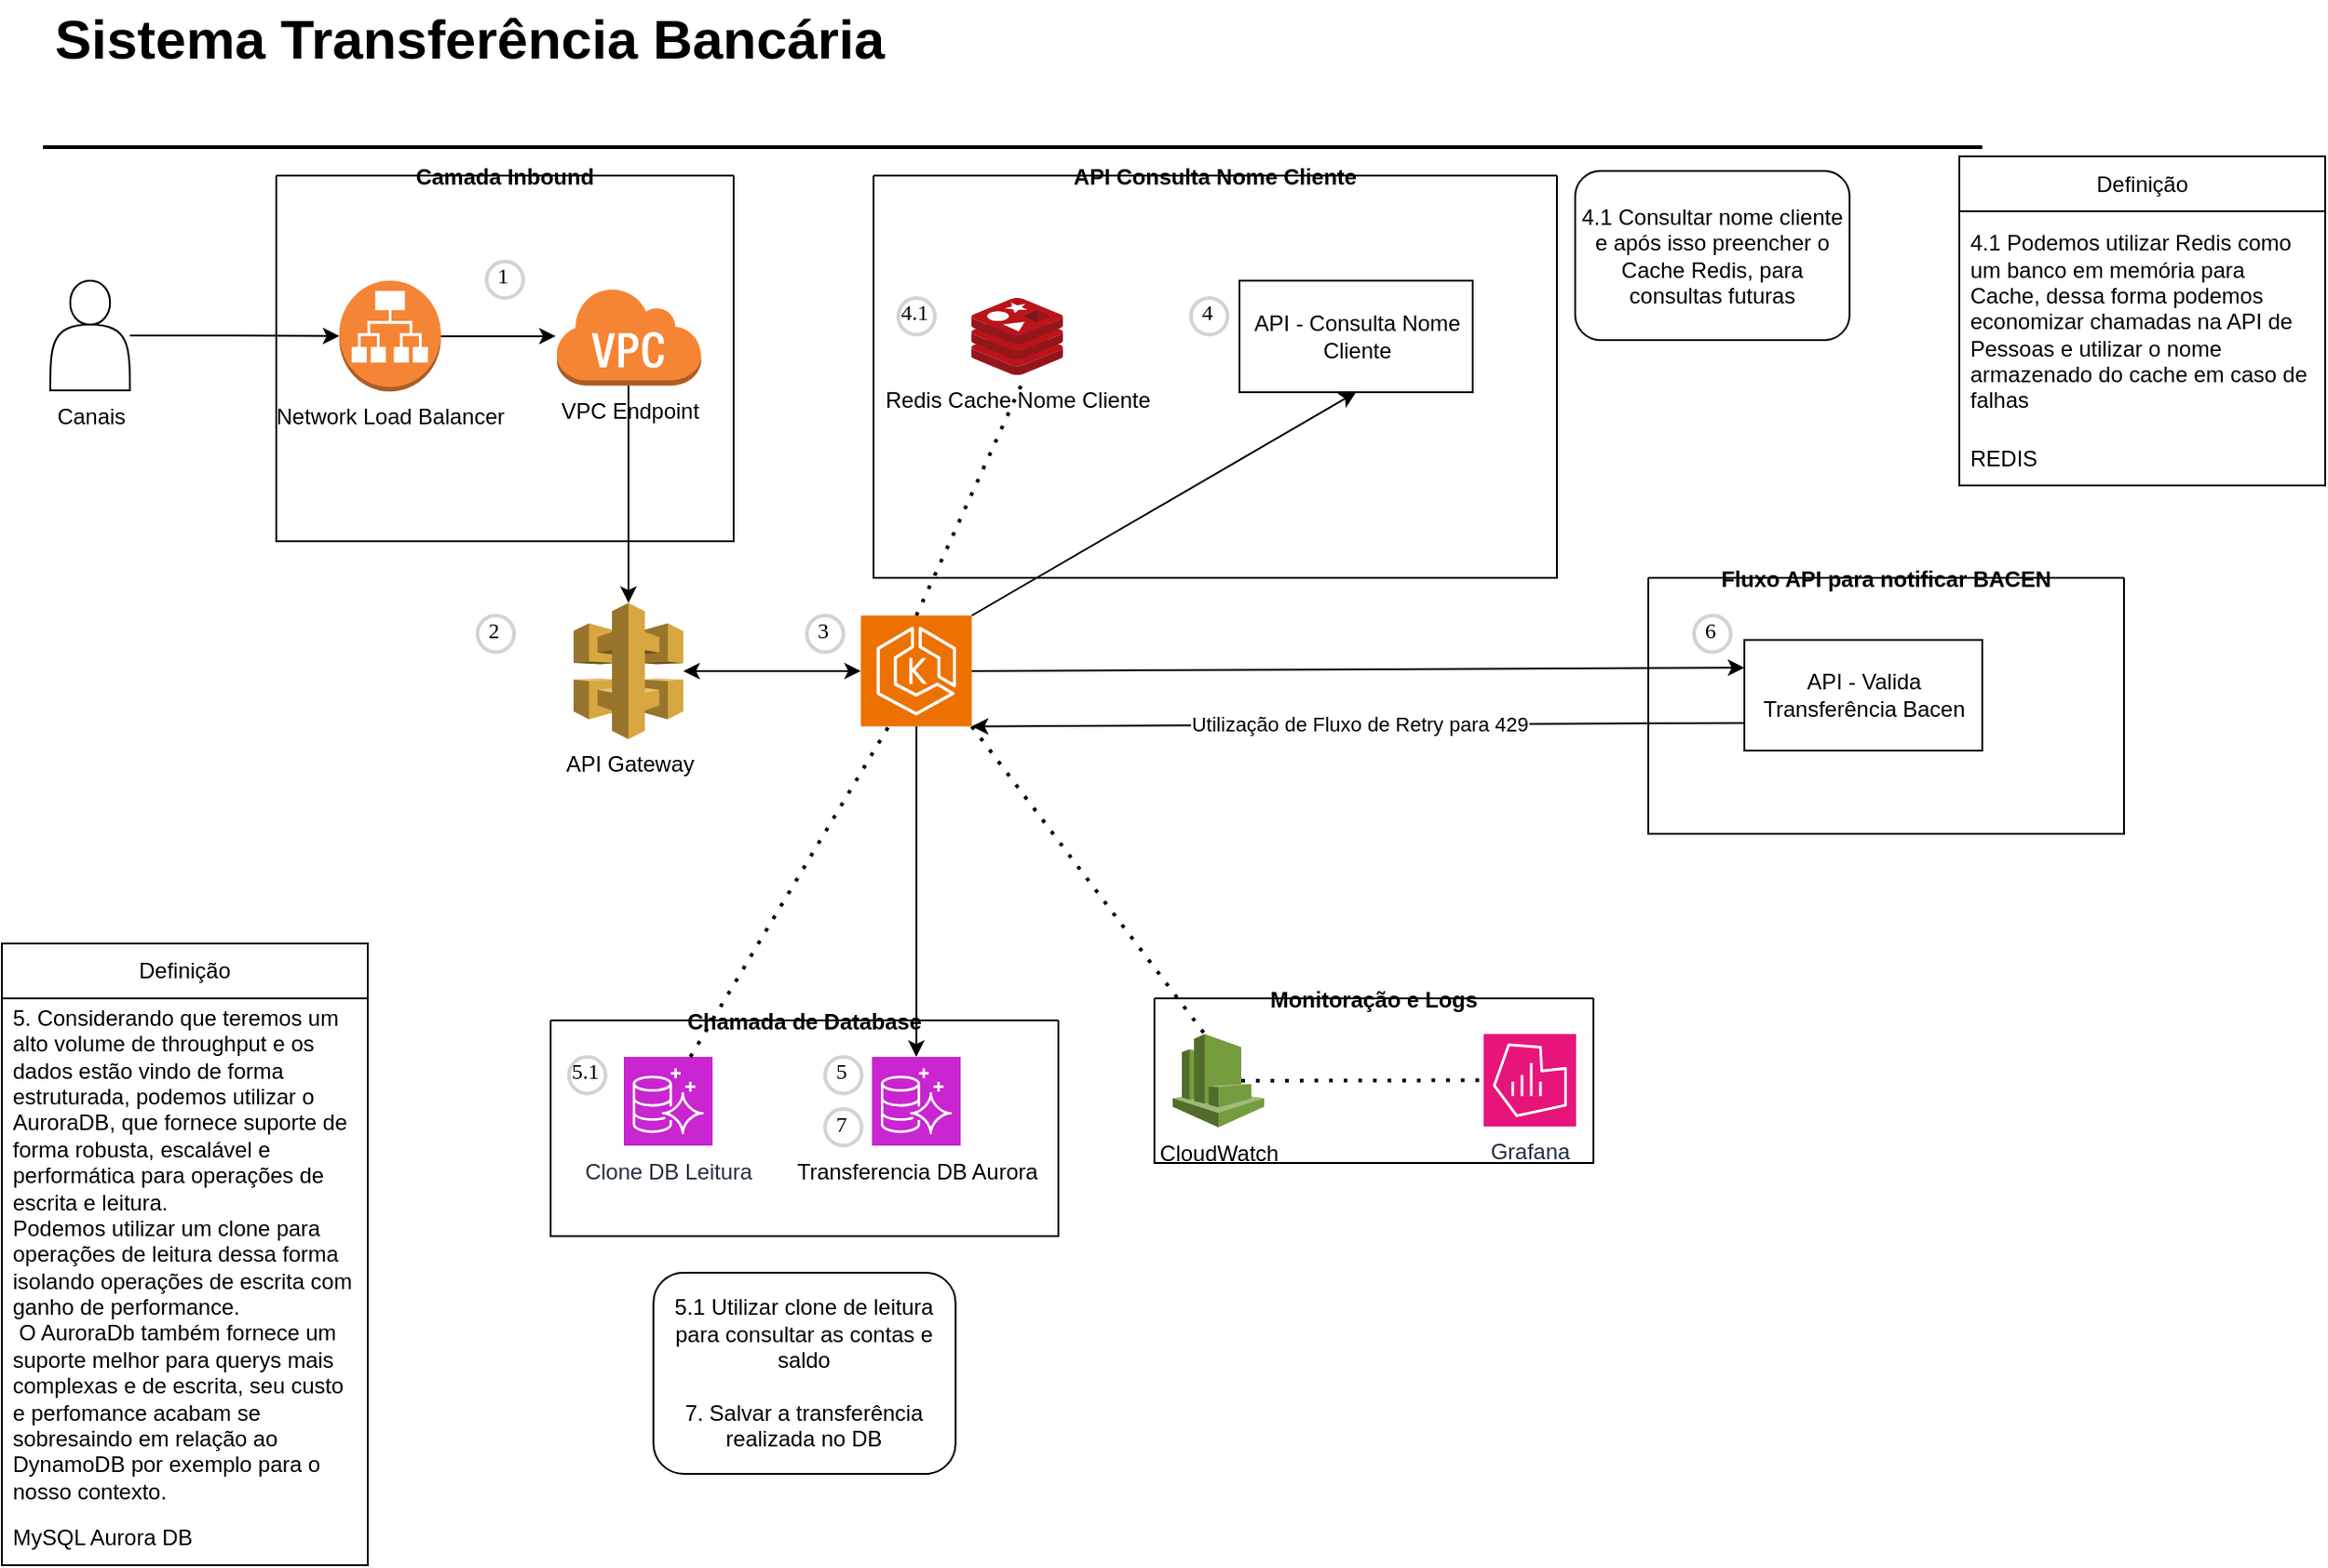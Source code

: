 <mxfile version="24.0.4" type="device" pages="2">
  <diagram id="Ht1M8jgEwFfnCIfOTk4-" name="Sincrona">
    <mxGraphModel dx="1434" dy="844" grid="1" gridSize="10" guides="1" tooltips="1" connect="1" arrows="1" fold="1" page="1" pageScale="1" pageWidth="1169" pageHeight="827" math="0" shadow="0">
      <root>
        <mxCell id="0" />
        <mxCell id="1" parent="0" />
        <mxCell id="-QjtrjUzRDEMRZ5MF8oH-47" value="Sistema Transferência Bancária" style="text;html=1;resizable=0;points=[];autosize=1;align=left;verticalAlign=top;spacingTop=-4;fontSize=30;fontStyle=1" parent="1" vertex="1">
          <mxGeometry x="56.5" y="64.5" width="450" height="40" as="geometry" />
        </mxCell>
        <mxCell id="SCVMTBWpLvtzJIhz15lM-1" value="" style="line;strokeWidth=2;html=1;fontSize=14;" parent="1" vertex="1">
          <mxGeometry x="52.5" y="139.5" width="1060" height="10" as="geometry" />
        </mxCell>
        <mxCell id="9S87DK0r_s4XaVcUu-MT-26" value="" style="edgeStyle=orthogonalEdgeStyle;rounded=0;orthogonalLoop=1;jettySize=auto;html=1;" parent="1" source="9S87DK0r_s4XaVcUu-MT-6" target="9S87DK0r_s4XaVcUu-MT-23" edge="1">
          <mxGeometry relative="1" as="geometry" />
        </mxCell>
        <mxCell id="9S87DK0r_s4XaVcUu-MT-6" value="Canais" style="shape=actor;whiteSpace=wrap;html=1;labelPosition=center;verticalLabelPosition=bottom;align=center;verticalAlign=top;" parent="1" vertex="1">
          <mxGeometry x="56.5" y="217.5" width="43.5" height="60" as="geometry" />
        </mxCell>
        <mxCell id="9S87DK0r_s4XaVcUu-MT-7" value="Transferencia Bancaria Service&lt;div&gt;&lt;br&gt;&lt;/div&gt;" style="sketch=0;points=[[0,0,0],[0.25,0,0],[0.5,0,0],[0.75,0,0],[1,0,0],[0,1,0],[0.25,1,0],[0.5,1,0],[0.75,1,0],[1,1,0],[0,0.25,0],[0,0.5,0],[0,0.75,0],[1,0.25,0],[1,0.5,0],[1,0.75,0]];outlineConnect=0;fontColor=#FFFFFF;fillColor=#ED7100;strokeColor=#ffffff;dashed=0;verticalLabelPosition=bottom;verticalAlign=top;align=center;html=1;fontSize=12;fontStyle=0;aspect=fixed;shape=mxgraph.aws4.resourceIcon;resIcon=mxgraph.aws4.eks;labelPosition=center;" parent="1" vertex="1">
          <mxGeometry x="499.57" y="400.63" width="60.62" height="60.62" as="geometry" />
        </mxCell>
        <mxCell id="9S87DK0r_s4XaVcUu-MT-12" value="API Gateway" style="outlineConnect=0;dashed=0;verticalLabelPosition=bottom;verticalAlign=top;align=center;html=1;shape=mxgraph.aws3.api_gateway;fillColor=#D9A741;gradientColor=none;" parent="1" vertex="1">
          <mxGeometry x="342.5" y="393.69" width="60" height="74.5" as="geometry" />
        </mxCell>
        <mxCell id="9S87DK0r_s4XaVcUu-MT-30" value="" style="edgeStyle=orthogonalEdgeStyle;rounded=0;orthogonalLoop=1;jettySize=auto;html=1;" parent="1" source="9S87DK0r_s4XaVcUu-MT-23" target="9S87DK0r_s4XaVcUu-MT-28" edge="1">
          <mxGeometry relative="1" as="geometry" />
        </mxCell>
        <mxCell id="9S87DK0r_s4XaVcUu-MT-23" value="Network Load Balancer&lt;div&gt;&lt;br&gt;&lt;/div&gt;" style="outlineConnect=0;dashed=0;verticalLabelPosition=bottom;verticalAlign=top;align=center;html=1;shape=mxgraph.aws3.application_load_balancer;fillColor=#F58536;gradientColor=none;" parent="1" vertex="1">
          <mxGeometry x="214.5" y="217.5" width="55.5" height="60.63" as="geometry" />
        </mxCell>
        <mxCell id="9S87DK0r_s4XaVcUu-MT-31" value="Camada Inbound" style="swimlane;startSize=0;" parent="1" vertex="1">
          <mxGeometry x="180" y="160" width="250" height="200" as="geometry">
            <mxRectangle x="180" y="160" width="50" height="40" as="alternateBounds" />
          </mxGeometry>
        </mxCell>
        <mxCell id="9S87DK0r_s4XaVcUu-MT-28" value="VPC Endpoint" style="outlineConnect=0;dashed=0;verticalLabelPosition=bottom;verticalAlign=top;align=center;html=1;shape=mxgraph.aws3.virtual_private_cloud;fillColor=#F58534;gradientColor=none;" parent="9S87DK0r_s4XaVcUu-MT-31" vertex="1">
          <mxGeometry x="152.75" y="60.82" width="79.5" height="54" as="geometry" />
        </mxCell>
        <mxCell id="GHKiV6NayILvHLh-1HLZ-46" value="1" style="ellipse;whiteSpace=wrap;html=1;aspect=fixed;strokeWidth=2;fontFamily=Tahoma;spacingBottom=4;spacingRight=2;strokeColor=#d3d3d3;" vertex="1" parent="9S87DK0r_s4XaVcUu-MT-31">
          <mxGeometry x="115" y="47" width="20" height="20" as="geometry" />
        </mxCell>
        <mxCell id="9S87DK0r_s4XaVcUu-MT-39" value="" style="endArrow=classic;html=1;rounded=0;" parent="1" source="9S87DK0r_s4XaVcUu-MT-28" target="9S87DK0r_s4XaVcUu-MT-12" edge="1">
          <mxGeometry width="50" height="50" relative="1" as="geometry">
            <mxPoint x="460" y="410" as="sourcePoint" />
            <mxPoint x="510" y="360" as="targetPoint" />
          </mxGeometry>
        </mxCell>
        <mxCell id="9S87DK0r_s4XaVcUu-MT-45" value="" style="endArrow=classic;startArrow=classic;html=1;rounded=0;" parent="1" source="9S87DK0r_s4XaVcUu-MT-12" target="9S87DK0r_s4XaVcUu-MT-7" edge="1">
          <mxGeometry width="50" height="50" relative="1" as="geometry">
            <mxPoint x="460" y="510" as="sourcePoint" />
            <mxPoint x="510" y="460" as="targetPoint" />
          </mxGeometry>
        </mxCell>
        <mxCell id="GHKiV6NayILvHLh-1HLZ-1" value="API Consulta Nome Cliente" style="swimlane;startSize=0;" vertex="1" parent="1">
          <mxGeometry x="506.5" y="160" width="373.5" height="220" as="geometry">
            <mxRectangle x="180" y="160" width="50" height="40" as="alternateBounds" />
          </mxGeometry>
        </mxCell>
        <mxCell id="9S87DK0r_s4XaVcUu-MT-47" value="Redis Cache Nome Cliente&lt;div&gt;&lt;br&gt;&lt;/div&gt;" style="image;sketch=0;aspect=fixed;html=1;points=[];align=center;fontSize=12;image=img/lib/mscae/Cache_Redis_Product.svg;" parent="GHKiV6NayILvHLh-1HLZ-1" vertex="1">
          <mxGeometry x="53.5" y="67" width="50" height="42" as="geometry" />
        </mxCell>
        <mxCell id="9S87DK0r_s4XaVcUu-MT-49" value="API - Consulta Nome Cliente" style="rounded=0;whiteSpace=wrap;html=1;" parent="GHKiV6NayILvHLh-1HLZ-1" vertex="1">
          <mxGeometry x="200" y="57.5" width="127.5" height="61" as="geometry" />
        </mxCell>
        <mxCell id="GHKiV6NayILvHLh-1HLZ-49" value="4.1" style="ellipse;whiteSpace=wrap;html=1;aspect=fixed;strokeWidth=2;fontFamily=Tahoma;spacingBottom=4;spacingRight=2;strokeColor=#d3d3d3;" vertex="1" parent="GHKiV6NayILvHLh-1HLZ-1">
          <mxGeometry x="13.5" y="67" width="20" height="20" as="geometry" />
        </mxCell>
        <mxCell id="GHKiV6NayILvHLh-1HLZ-50" value="4" style="ellipse;whiteSpace=wrap;html=1;aspect=fixed;strokeWidth=2;fontFamily=Tahoma;spacingBottom=4;spacingRight=2;strokeColor=#d3d3d3;" vertex="1" parent="GHKiV6NayILvHLh-1HLZ-1">
          <mxGeometry x="173.5" y="67" width="20" height="20" as="geometry" />
        </mxCell>
        <mxCell id="GHKiV6NayILvHLh-1HLZ-3" value="4.1 Consultar nome cliente e após isso preencher o Cache Redis, para consultas futuras" style="rounded=1;whiteSpace=wrap;html=1;" vertex="1" parent="1">
          <mxGeometry x="890" y="157.5" width="150" height="92.5" as="geometry" />
        </mxCell>
        <mxCell id="GHKiV6NayILvHLh-1HLZ-4" value="Definição" style="swimlane;fontStyle=0;childLayout=stackLayout;horizontal=1;startSize=30;horizontalStack=0;resizeParent=1;resizeParentMax=0;resizeLast=0;collapsible=1;marginBottom=0;whiteSpace=wrap;html=1;" vertex="1" parent="1">
          <mxGeometry x="1100" y="149.5" width="200" height="180" as="geometry" />
        </mxCell>
        <mxCell id="GHKiV6NayILvHLh-1HLZ-5" value="4.1 Podemos utilizar Redis como&amp;nbsp;&lt;div&gt;um banco em memória para Cache, dessa forma podemos economizar chamadas na API de Pessoas e utilizar o nome armazenado do cache em caso de falhas&lt;/div&gt;" style="text;strokeColor=none;fillColor=none;align=left;verticalAlign=middle;spacingLeft=4;spacingRight=4;overflow=hidden;points=[[0,0.5],[1,0.5]];portConstraint=eastwest;rotatable=0;whiteSpace=wrap;html=1;" vertex="1" parent="GHKiV6NayILvHLh-1HLZ-4">
          <mxGeometry y="30" width="200" height="120" as="geometry" />
        </mxCell>
        <mxCell id="GHKiV6NayILvHLh-1HLZ-7" value="REDIS" style="text;strokeColor=none;fillColor=none;align=left;verticalAlign=middle;spacingLeft=4;spacingRight=4;overflow=hidden;points=[[0,0.5],[1,0.5]];portConstraint=eastwest;rotatable=0;whiteSpace=wrap;html=1;" vertex="1" parent="GHKiV6NayILvHLh-1HLZ-4">
          <mxGeometry y="150" width="200" height="30" as="geometry" />
        </mxCell>
        <mxCell id="GHKiV6NayILvHLh-1HLZ-20" value="Monitoração e Logs" style="swimlane;startSize=0;" vertex="1" parent="1">
          <mxGeometry x="660" y="610" width="240" height="90" as="geometry">
            <mxRectangle x="180" y="160" width="50" height="40" as="alternateBounds" />
          </mxGeometry>
        </mxCell>
        <mxCell id="GHKiV6NayILvHLh-1HLZ-21" value="CloudWatch" style="outlineConnect=0;dashed=0;verticalLabelPosition=bottom;verticalAlign=top;align=center;html=1;shape=mxgraph.aws3.cloudwatch;fillColor=#759C3E;gradientColor=none;" vertex="1" parent="GHKiV6NayILvHLh-1HLZ-20">
          <mxGeometry x="10" y="19.5" width="50" height="51" as="geometry" />
        </mxCell>
        <mxCell id="GHKiV6NayILvHLh-1HLZ-22" value="Grafana" style="sketch=0;points=[[0,0,0],[0.25,0,0],[0.5,0,0],[0.75,0,0],[1,0,0],[0,1,0],[0.25,1,0],[0.5,1,0],[0.75,1,0],[1,1,0],[0,0.25,0],[0,0.5,0],[0,0.75,0],[1,0.25,0],[1,0.5,0],[1,0.75,0]];points=[[0,0,0],[0.25,0,0],[0.5,0,0],[0.75,0,0],[1,0,0],[0,1,0],[0.25,1,0],[0.5,1,0],[0.75,1,0],[1,1,0],[0,0.25,0],[0,0.5,0],[0,0.75,0],[1,0.25,0],[1,0.5,0],[1,0.75,0]];outlineConnect=0;fontColor=#232F3E;fillColor=#E7157B;strokeColor=#ffffff;dashed=0;verticalLabelPosition=bottom;verticalAlign=top;align=center;html=1;fontSize=12;fontStyle=0;aspect=fixed;shape=mxgraph.aws4.resourceIcon;resIcon=mxgraph.aws4.managed_service_for_grafana;" vertex="1" parent="GHKiV6NayILvHLh-1HLZ-20">
          <mxGeometry x="180" y="19.5" width="50.5" height="50.5" as="geometry" />
        </mxCell>
        <mxCell id="GHKiV6NayILvHLh-1HLZ-23" value="" style="endArrow=none;dashed=1;html=1;dashPattern=1 3;strokeWidth=2;rounded=0;entryX=0;entryY=0.5;entryDx=0;entryDy=0;entryPerimeter=0;exitX=0.75;exitY=0.5;exitDx=0;exitDy=0;exitPerimeter=0;" edge="1" parent="GHKiV6NayILvHLh-1HLZ-20" source="GHKiV6NayILvHLh-1HLZ-21" target="GHKiV6NayILvHLh-1HLZ-22">
          <mxGeometry width="50" height="50" relative="1" as="geometry">
            <mxPoint x="-130" y="-67" as="sourcePoint" />
            <mxPoint x="-80" y="-117" as="targetPoint" />
          </mxGeometry>
        </mxCell>
        <mxCell id="GHKiV6NayILvHLh-1HLZ-25" value="Chamada de Database" style="swimlane;startSize=0;" vertex="1" parent="1">
          <mxGeometry x="330" y="622" width="277.5" height="118" as="geometry">
            <mxRectangle x="180" y="160" width="50" height="40" as="alternateBounds" />
          </mxGeometry>
        </mxCell>
        <mxCell id="9S87DK0r_s4XaVcUu-MT-62" value="&lt;font color=&quot;#000000&quot;&gt;Transferencia DB Aurora&lt;/font&gt;" style="sketch=0;points=[[0,0,0],[0.25,0,0],[0.5,0,0],[0.75,0,0],[1,0,0],[0,1,0],[0.25,1,0],[0.5,1,0],[0.75,1,0],[1,1,0],[0,0.25,0],[0,0.5,0],[0,0.75,0],[1,0.25,0],[1,0.5,0],[1,0.75,0]];outlineConnect=0;fontColor=#FFFFFF;fillColor=#C925D1;strokeColor=#ffffff;dashed=0;verticalLabelPosition=bottom;verticalAlign=top;align=center;html=1;fontSize=12;fontStyle=0;aspect=fixed;shape=mxgraph.aws4.resourceIcon;resIcon=mxgraph.aws4.aurora;" parent="GHKiV6NayILvHLh-1HLZ-25" vertex="1">
          <mxGeometry x="175.63" y="20" width="48.5" height="48.5" as="geometry" />
        </mxCell>
        <mxCell id="GHKiV6NayILvHLh-1HLZ-24" value="Clone DB Leitura" style="sketch=0;points=[[0,0,0],[0.25,0,0],[0.5,0,0],[0.75,0,0],[1,0,0],[0,1,0],[0.25,1,0],[0.5,1,0],[0.75,1,0],[1,1,0],[0,0.25,0],[0,0.5,0],[0,0.75,0],[1,0.25,0],[1,0.5,0],[1,0.75,0]];outlineConnect=0;fontColor=#232F3E;fillColor=#C925D1;strokeColor=#ffffff;dashed=0;verticalLabelPosition=bottom;verticalAlign=top;align=center;html=1;fontSize=12;fontStyle=0;aspect=fixed;shape=mxgraph.aws4.resourceIcon;resIcon=mxgraph.aws4.aurora;" vertex="1" parent="GHKiV6NayILvHLh-1HLZ-25">
          <mxGeometry x="40" y="20" width="48.5" height="48.5" as="geometry" />
        </mxCell>
        <mxCell id="GHKiV6NayILvHLh-1HLZ-51" value="5" style="ellipse;whiteSpace=wrap;html=1;aspect=fixed;strokeWidth=2;fontFamily=Tahoma;spacingBottom=4;spacingRight=2;strokeColor=#d3d3d3;" vertex="1" parent="GHKiV6NayILvHLh-1HLZ-25">
          <mxGeometry x="150" y="20" width="20" height="20" as="geometry" />
        </mxCell>
        <mxCell id="GHKiV6NayILvHLh-1HLZ-52" value="5.1" style="ellipse;whiteSpace=wrap;html=1;aspect=fixed;strokeWidth=2;fontFamily=Tahoma;spacingBottom=4;spacingRight=2;strokeColor=#d3d3d3;" vertex="1" parent="GHKiV6NayILvHLh-1HLZ-25">
          <mxGeometry x="10" y="20" width="20" height="20" as="geometry" />
        </mxCell>
        <mxCell id="Qk_4zvWbgZhKmeZRGHhx-2" value="7" style="ellipse;whiteSpace=wrap;html=1;aspect=fixed;strokeWidth=2;fontFamily=Tahoma;spacingBottom=4;spacingRight=2;strokeColor=#d3d3d3;" vertex="1" parent="GHKiV6NayILvHLh-1HLZ-25">
          <mxGeometry x="150" y="48.5" width="20" height="20" as="geometry" />
        </mxCell>
        <mxCell id="GHKiV6NayILvHLh-1HLZ-29" value="" style="endArrow=none;dashed=1;html=1;dashPattern=1 3;strokeWidth=2;rounded=0;exitX=0.75;exitY=0;exitDx=0;exitDy=0;exitPerimeter=0;entryX=0.25;entryY=1;entryDx=0;entryDy=0;entryPerimeter=0;" edge="1" parent="1" source="GHKiV6NayILvHLh-1HLZ-24" target="9S87DK0r_s4XaVcUu-MT-7">
          <mxGeometry width="50" height="50" relative="1" as="geometry">
            <mxPoint x="730" y="560" as="sourcePoint" />
            <mxPoint x="780" y="510" as="targetPoint" />
          </mxGeometry>
        </mxCell>
        <mxCell id="GHKiV6NayILvHLh-1HLZ-30" value="" style="endArrow=classic;html=1;rounded=0;exitX=0.5;exitY=1;exitDx=0;exitDy=0;exitPerimeter=0;entryX=0.5;entryY=0;entryDx=0;entryDy=0;entryPerimeter=0;" edge="1" parent="1" source="9S87DK0r_s4XaVcUu-MT-7" target="9S87DK0r_s4XaVcUu-MT-62">
          <mxGeometry width="50" height="50" relative="1" as="geometry">
            <mxPoint x="730" y="560" as="sourcePoint" />
            <mxPoint x="780" y="510" as="targetPoint" />
          </mxGeometry>
        </mxCell>
        <mxCell id="GHKiV6NayILvHLh-1HLZ-32" value="" style="endArrow=none;dashed=1;html=1;dashPattern=1 3;strokeWidth=2;rounded=0;exitX=1;exitY=1;exitDx=0;exitDy=0;exitPerimeter=0;entryX=0.35;entryY=0;entryDx=0;entryDy=0;entryPerimeter=0;" edge="1" parent="1" source="9S87DK0r_s4XaVcUu-MT-7" target="GHKiV6NayILvHLh-1HLZ-21">
          <mxGeometry width="50" height="50" relative="1" as="geometry">
            <mxPoint x="730" y="560" as="sourcePoint" />
            <mxPoint x="780" y="510" as="targetPoint" />
          </mxGeometry>
        </mxCell>
        <mxCell id="GHKiV6NayILvHLh-1HLZ-33" value="" style="endArrow=none;dashed=1;html=1;dashPattern=1 3;strokeWidth=2;rounded=0;entryX=0.56;entryY=1.095;entryDx=0;entryDy=0;entryPerimeter=0;exitX=0.5;exitY=0;exitDx=0;exitDy=0;exitPerimeter=0;" edge="1" parent="1" source="9S87DK0r_s4XaVcUu-MT-7" target="9S87DK0r_s4XaVcUu-MT-47">
          <mxGeometry width="50" height="50" relative="1" as="geometry">
            <mxPoint x="730" y="460" as="sourcePoint" />
            <mxPoint x="780" y="410" as="targetPoint" />
          </mxGeometry>
        </mxCell>
        <mxCell id="GHKiV6NayILvHLh-1HLZ-35" value="" style="endArrow=classic;html=1;rounded=0;exitX=1;exitY=0;exitDx=0;exitDy=0;exitPerimeter=0;entryX=0.5;entryY=1;entryDx=0;entryDy=0;" edge="1" parent="1" source="9S87DK0r_s4XaVcUu-MT-7" target="9S87DK0r_s4XaVcUu-MT-49">
          <mxGeometry width="50" height="50" relative="1" as="geometry">
            <mxPoint x="730" y="460" as="sourcePoint" />
            <mxPoint x="780" y="410" as="targetPoint" />
          </mxGeometry>
        </mxCell>
        <mxCell id="GHKiV6NayILvHLh-1HLZ-36" value="" style="endArrow=classic;html=1;rounded=0;exitX=1;exitY=0.5;exitDx=0;exitDy=0;exitPerimeter=0;entryX=0;entryY=0.25;entryDx=0;entryDy=0;" edge="1" parent="1" source="9S87DK0r_s4XaVcUu-MT-7" target="9S87DK0r_s4XaVcUu-MT-56">
          <mxGeometry width="50" height="50" relative="1" as="geometry">
            <mxPoint x="730" y="360" as="sourcePoint" />
            <mxPoint x="990" y="431.23" as="targetPoint" />
          </mxGeometry>
        </mxCell>
        <mxCell id="GHKiV6NayILvHLh-1HLZ-47" value="2" style="ellipse;whiteSpace=wrap;html=1;aspect=fixed;strokeWidth=2;fontFamily=Tahoma;spacingBottom=4;spacingRight=2;strokeColor=#d3d3d3;" vertex="1" parent="1">
          <mxGeometry x="290" y="400.63" width="20" height="20" as="geometry" />
        </mxCell>
        <mxCell id="GHKiV6NayILvHLh-1HLZ-48" value="3" style="ellipse;whiteSpace=wrap;html=1;aspect=fixed;strokeWidth=2;fontFamily=Tahoma;spacingBottom=4;spacingRight=2;strokeColor=#d3d3d3;" vertex="1" parent="1">
          <mxGeometry x="470" y="400.63" width="20" height="20" as="geometry" />
        </mxCell>
        <mxCell id="s4JFWUgaamSnkWs__HvP-1" value="Fluxo API para notificar BACEN" style="swimlane;startSize=0;" vertex="1" parent="1">
          <mxGeometry x="930" y="380" width="260" height="140" as="geometry">
            <mxRectangle x="180" y="160" width="50" height="40" as="alternateBounds" />
          </mxGeometry>
        </mxCell>
        <mxCell id="9S87DK0r_s4XaVcUu-MT-56" value="API - Valida Transferência Bacen" style="rounded=0;whiteSpace=wrap;html=1;" parent="s4JFWUgaamSnkWs__HvP-1" vertex="1">
          <mxGeometry x="52.5" y="34" width="130" height="60.5" as="geometry" />
        </mxCell>
        <mxCell id="Qk_4zvWbgZhKmeZRGHhx-1" value="6" style="ellipse;whiteSpace=wrap;html=1;aspect=fixed;strokeWidth=2;fontFamily=Tahoma;spacingBottom=4;spacingRight=2;strokeColor=#d3d3d3;" vertex="1" parent="s4JFWUgaamSnkWs__HvP-1">
          <mxGeometry x="25" y="20.63" width="20" height="20" as="geometry" />
        </mxCell>
        <mxCell id="s4JFWUgaamSnkWs__HvP-8" value="Utilização de Fluxo de Retry para 429" style="endArrow=classic;html=1;rounded=0;entryX=1;entryY=1;entryDx=0;entryDy=0;entryPerimeter=0;exitX=0;exitY=0.75;exitDx=0;exitDy=0;" edge="1" parent="1" source="9S87DK0r_s4XaVcUu-MT-56" target="9S87DK0r_s4XaVcUu-MT-7">
          <mxGeometry width="50" height="50" relative="1" as="geometry">
            <mxPoint x="820" y="560" as="sourcePoint" />
            <mxPoint x="870" y="510" as="targetPoint" />
          </mxGeometry>
        </mxCell>
        <mxCell id="cVQHU7-_MG4xoF6SOlTD-1" value="5.1 Utilizar clone de leitura para consultar as contas e saldo&lt;div&gt;&lt;br&gt;&lt;/div&gt;&lt;div&gt;7. Salvar a transferência realizada no DB&lt;/div&gt;" style="rounded=1;whiteSpace=wrap;html=1;" vertex="1" parent="1">
          <mxGeometry x="386.19" y="760" width="165.12" height="110" as="geometry" />
        </mxCell>
        <mxCell id="WOW-dVzAA-hDyp7vmxPp-1" value="Definição" style="swimlane;fontStyle=0;childLayout=stackLayout;horizontal=1;startSize=30;horizontalStack=0;resizeParent=1;resizeParentMax=0;resizeLast=0;collapsible=1;marginBottom=0;whiteSpace=wrap;html=1;" vertex="1" parent="1">
          <mxGeometry x="30" y="580" width="200" height="340" as="geometry" />
        </mxCell>
        <mxCell id="WOW-dVzAA-hDyp7vmxPp-2" value="5. Considerando que teremos um alto volume de throughput e os dados estão vindo de forma estruturada, podemos utilizar o AuroraDB, que fornece suporte de forma robusta, escalável e performática para operações de escrita e leitura.&amp;nbsp;&lt;div&gt;Podemos utilizar um clone para operações de leitura dessa forma isolando operações de escrita com ganho de performance.&lt;/div&gt;&lt;div&gt;&amp;nbsp;O AuroraDb também fornece um suporte melhor para querys mais complexas e de escrita, seu custo e perfomance acabam se sobresaindo em relação ao DynamoDB por exemplo para o nosso contexto.&lt;/div&gt;" style="text;strokeColor=none;fillColor=none;align=left;verticalAlign=middle;spacingLeft=4;spacingRight=4;overflow=hidden;points=[[0,0.5],[1,0.5]];portConstraint=eastwest;rotatable=0;whiteSpace=wrap;html=1;" vertex="1" parent="WOW-dVzAA-hDyp7vmxPp-1">
          <mxGeometry y="30" width="200" height="280" as="geometry" />
        </mxCell>
        <mxCell id="WOW-dVzAA-hDyp7vmxPp-3" value="MySQL Aurora DB" style="text;strokeColor=none;fillColor=none;align=left;verticalAlign=middle;spacingLeft=4;spacingRight=4;overflow=hidden;points=[[0,0.5],[1,0.5]];portConstraint=eastwest;rotatable=0;whiteSpace=wrap;html=1;" vertex="1" parent="WOW-dVzAA-hDyp7vmxPp-1">
          <mxGeometry y="310" width="200" height="30" as="geometry" />
        </mxCell>
      </root>
    </mxGraphModel>
  </diagram>
  <diagram name="(Sugestão) Assincrona" id="WrunXX0iJ4hSWcCeFT_j">
    <mxGraphModel dx="1434" dy="844" grid="1" gridSize="10" guides="1" tooltips="1" connect="1" arrows="1" fold="1" page="1" pageScale="1" pageWidth="1169" pageHeight="827" math="0" shadow="0">
      <root>
        <mxCell id="N9VV_pDzzx1IDmpYWsoz-0" />
        <mxCell id="N9VV_pDzzx1IDmpYWsoz-1" parent="N9VV_pDzzx1IDmpYWsoz-0" />
        <mxCell id="N9VV_pDzzx1IDmpYWsoz-2" value="Sistema Transferência Bancária" style="text;html=1;resizable=0;points=[];autosize=1;align=left;verticalAlign=top;spacingTop=-4;fontSize=30;fontStyle=1" vertex="1" parent="N9VV_pDzzx1IDmpYWsoz-1">
          <mxGeometry x="56.5" y="64.5" width="450" height="40" as="geometry" />
        </mxCell>
        <mxCell id="N9VV_pDzzx1IDmpYWsoz-3" value="" style="line;strokeWidth=2;html=1;fontSize=14;" vertex="1" parent="N9VV_pDzzx1IDmpYWsoz-1">
          <mxGeometry x="52.5" y="139.5" width="1060" height="10" as="geometry" />
        </mxCell>
        <mxCell id="N9VV_pDzzx1IDmpYWsoz-4" value="" style="edgeStyle=orthogonalEdgeStyle;rounded=0;orthogonalLoop=1;jettySize=auto;html=1;" edge="1" parent="N9VV_pDzzx1IDmpYWsoz-1" source="N9VV_pDzzx1IDmpYWsoz-5" target="N9VV_pDzzx1IDmpYWsoz-9">
          <mxGeometry relative="1" as="geometry" />
        </mxCell>
        <mxCell id="N9VV_pDzzx1IDmpYWsoz-5" value="Canais" style="shape=actor;whiteSpace=wrap;html=1;labelPosition=center;verticalLabelPosition=bottom;align=center;verticalAlign=top;" vertex="1" parent="N9VV_pDzzx1IDmpYWsoz-1">
          <mxGeometry x="56.5" y="217.5" width="43.5" height="60" as="geometry" />
        </mxCell>
        <mxCell id="N9VV_pDzzx1IDmpYWsoz-6" value="&lt;font color=&quot;#000000&quot;&gt;EKS TransferenciaService&lt;/font&gt;" style="sketch=0;points=[[0,0,0],[0.25,0,0],[0.5,0,0],[0.75,0,0],[1,0,0],[0,1,0],[0.25,1,0],[0.5,1,0],[0.75,1,0],[1,1,0],[0,0.25,0],[0,0.5,0],[0,0.75,0],[1,0.25,0],[1,0.5,0],[1,0.75,0]];outlineConnect=0;fontColor=#FFFFFF;fillColor=#ED7100;strokeColor=#ffffff;dashed=0;verticalLabelPosition=bottom;verticalAlign=top;align=center;html=1;fontSize=12;fontStyle=0;aspect=fixed;shape=mxgraph.aws4.resourceIcon;resIcon=mxgraph.aws4.eks;labelPosition=center;" vertex="1" parent="N9VV_pDzzx1IDmpYWsoz-1">
          <mxGeometry x="499.57" y="400.63" width="60.62" height="60.62" as="geometry" />
        </mxCell>
        <mxCell id="N9VV_pDzzx1IDmpYWsoz-7" value="API Gateway" style="outlineConnect=0;dashed=0;verticalLabelPosition=bottom;verticalAlign=top;align=center;html=1;shape=mxgraph.aws3.api_gateway;fillColor=#D9A741;gradientColor=none;" vertex="1" parent="N9VV_pDzzx1IDmpYWsoz-1">
          <mxGeometry x="342.5" y="393.69" width="60" height="74.5" as="geometry" />
        </mxCell>
        <mxCell id="N9VV_pDzzx1IDmpYWsoz-8" value="" style="edgeStyle=orthogonalEdgeStyle;rounded=0;orthogonalLoop=1;jettySize=auto;html=1;" edge="1" parent="N9VV_pDzzx1IDmpYWsoz-1" source="N9VV_pDzzx1IDmpYWsoz-9" target="N9VV_pDzzx1IDmpYWsoz-11">
          <mxGeometry relative="1" as="geometry" />
        </mxCell>
        <mxCell id="N9VV_pDzzx1IDmpYWsoz-9" value="Network Load Balancer&lt;div&gt;&lt;br&gt;&lt;/div&gt;" style="outlineConnect=0;dashed=0;verticalLabelPosition=bottom;verticalAlign=top;align=center;html=1;shape=mxgraph.aws3.application_load_balancer;fillColor=#F58536;gradientColor=none;" vertex="1" parent="N9VV_pDzzx1IDmpYWsoz-1">
          <mxGeometry x="214.5" y="217.5" width="55.5" height="60.63" as="geometry" />
        </mxCell>
        <mxCell id="N9VV_pDzzx1IDmpYWsoz-10" value="Camada Inbound" style="swimlane;startSize=0;" vertex="1" parent="N9VV_pDzzx1IDmpYWsoz-1">
          <mxGeometry x="180" y="160" width="250" height="200" as="geometry">
            <mxRectangle x="180" y="160" width="50" height="40" as="alternateBounds" />
          </mxGeometry>
        </mxCell>
        <mxCell id="N9VV_pDzzx1IDmpYWsoz-11" value="VPC Endpoint" style="outlineConnect=0;dashed=0;verticalLabelPosition=bottom;verticalAlign=top;align=center;html=1;shape=mxgraph.aws3.virtual_private_cloud;fillColor=#F58534;gradientColor=none;" vertex="1" parent="N9VV_pDzzx1IDmpYWsoz-10">
          <mxGeometry x="152.75" y="60.82" width="79.5" height="54" as="geometry" />
        </mxCell>
        <mxCell id="N9VV_pDzzx1IDmpYWsoz-12" value="1" style="ellipse;whiteSpace=wrap;html=1;aspect=fixed;strokeWidth=2;fontFamily=Tahoma;spacingBottom=4;spacingRight=2;strokeColor=#d3d3d3;" vertex="1" parent="N9VV_pDzzx1IDmpYWsoz-10">
          <mxGeometry x="115" y="47" width="20" height="20" as="geometry" />
        </mxCell>
        <mxCell id="N9VV_pDzzx1IDmpYWsoz-13" value="" style="endArrow=classic;html=1;rounded=0;" edge="1" parent="N9VV_pDzzx1IDmpYWsoz-1" source="N9VV_pDzzx1IDmpYWsoz-11" target="N9VV_pDzzx1IDmpYWsoz-7">
          <mxGeometry width="50" height="50" relative="1" as="geometry">
            <mxPoint x="460" y="410" as="sourcePoint" />
            <mxPoint x="510" y="360" as="targetPoint" />
          </mxGeometry>
        </mxCell>
        <mxCell id="N9VV_pDzzx1IDmpYWsoz-14" value="" style="endArrow=classic;startArrow=classic;html=1;rounded=0;" edge="1" parent="N9VV_pDzzx1IDmpYWsoz-1" source="N9VV_pDzzx1IDmpYWsoz-7" target="N9VV_pDzzx1IDmpYWsoz-6">
          <mxGeometry width="50" height="50" relative="1" as="geometry">
            <mxPoint x="460" y="510" as="sourcePoint" />
            <mxPoint x="510" y="460" as="targetPoint" />
          </mxGeometry>
        </mxCell>
        <mxCell id="N9VV_pDzzx1IDmpYWsoz-15" value="API Consulta Nome Cliente" style="swimlane;startSize=0;" vertex="1" parent="N9VV_pDzzx1IDmpYWsoz-1">
          <mxGeometry x="506.5" y="160" width="373.5" height="220" as="geometry">
            <mxRectangle x="180" y="160" width="50" height="40" as="alternateBounds" />
          </mxGeometry>
        </mxCell>
        <mxCell id="N9VV_pDzzx1IDmpYWsoz-16" value="Redis Cache Nome Cliente&lt;div&gt;&lt;br&gt;&lt;/div&gt;" style="image;sketch=0;aspect=fixed;html=1;points=[];align=center;fontSize=12;image=img/lib/mscae/Cache_Redis_Product.svg;" vertex="1" parent="N9VV_pDzzx1IDmpYWsoz-15">
          <mxGeometry x="53.5" y="67" width="50" height="42" as="geometry" />
        </mxCell>
        <mxCell id="N9VV_pDzzx1IDmpYWsoz-17" value="API - Consulta Nome Cliente" style="rounded=0;whiteSpace=wrap;html=1;" vertex="1" parent="N9VV_pDzzx1IDmpYWsoz-15">
          <mxGeometry x="200" y="57.5" width="127.5" height="61" as="geometry" />
        </mxCell>
        <mxCell id="N9VV_pDzzx1IDmpYWsoz-18" value="4.1" style="ellipse;whiteSpace=wrap;html=1;aspect=fixed;strokeWidth=2;fontFamily=Tahoma;spacingBottom=4;spacingRight=2;strokeColor=#d3d3d3;" vertex="1" parent="N9VV_pDzzx1IDmpYWsoz-15">
          <mxGeometry x="13.5" y="67" width="20" height="20" as="geometry" />
        </mxCell>
        <mxCell id="N9VV_pDzzx1IDmpYWsoz-19" value="4" style="ellipse;whiteSpace=wrap;html=1;aspect=fixed;strokeWidth=2;fontFamily=Tahoma;spacingBottom=4;spacingRight=2;strokeColor=#d3d3d3;" vertex="1" parent="N9VV_pDzzx1IDmpYWsoz-15">
          <mxGeometry x="173.5" y="67" width="20" height="20" as="geometry" />
        </mxCell>
        <mxCell id="N9VV_pDzzx1IDmpYWsoz-20" value="4.1 Consultar nome cliente e após isso preencher o Cache Redis, para consultas futuras" style="rounded=1;whiteSpace=wrap;html=1;" vertex="1" parent="N9VV_pDzzx1IDmpYWsoz-1">
          <mxGeometry x="890" y="157.5" width="150" height="92.5" as="geometry" />
        </mxCell>
        <mxCell id="N9VV_pDzzx1IDmpYWsoz-21" value="Definição" style="swimlane;fontStyle=0;childLayout=stackLayout;horizontal=1;startSize=30;horizontalStack=0;resizeParent=1;resizeParentMax=0;resizeLast=0;collapsible=1;marginBottom=0;whiteSpace=wrap;html=1;" vertex="1" parent="N9VV_pDzzx1IDmpYWsoz-1">
          <mxGeometry x="1130" y="149.5" width="200" height="180" as="geometry" />
        </mxCell>
        <mxCell id="N9VV_pDzzx1IDmpYWsoz-22" value="4.1 Podemos utilizar Redis como&amp;nbsp;&lt;div&gt;um banco em memória para Cache, dessa forma podemos economizar chamadas na API de Pessoas e utilizar o nome armazenado do cache em caso de falhas&lt;/div&gt;" style="text;strokeColor=none;fillColor=none;align=left;verticalAlign=middle;spacingLeft=4;spacingRight=4;overflow=hidden;points=[[0,0.5],[1,0.5]];portConstraint=eastwest;rotatable=0;whiteSpace=wrap;html=1;" vertex="1" parent="N9VV_pDzzx1IDmpYWsoz-21">
          <mxGeometry y="30" width="200" height="120" as="geometry" />
        </mxCell>
        <mxCell id="N9VV_pDzzx1IDmpYWsoz-23" value="REDIS" style="text;strokeColor=none;fillColor=none;align=left;verticalAlign=middle;spacingLeft=4;spacingRight=4;overflow=hidden;points=[[0,0.5],[1,0.5]];portConstraint=eastwest;rotatable=0;whiteSpace=wrap;html=1;" vertex="1" parent="N9VV_pDzzx1IDmpYWsoz-21">
          <mxGeometry y="150" width="200" height="30" as="geometry" />
        </mxCell>
        <mxCell id="N9VV_pDzzx1IDmpYWsoz-24" value="Fluxo API para notificar BACEN" style="swimlane;startSize=0;" vertex="1" parent="N9VV_pDzzx1IDmpYWsoz-1">
          <mxGeometry x="930" y="380" width="370" height="259.25" as="geometry">
            <mxRectangle x="180" y="160" width="50" height="40" as="alternateBounds" />
          </mxGeometry>
        </mxCell>
        <mxCell id="N9VV_pDzzx1IDmpYWsoz-25" value="SNS Bacen" style="sketch=0;points=[[0,0,0],[0.25,0,0],[0.5,0,0],[0.75,0,0],[1,0,0],[0,1,0],[0.25,1,0],[0.5,1,0],[0.75,1,0],[1,1,0],[0,0.25,0],[0,0.5,0],[0,0.75,0],[1,0.25,0],[1,0.5,0],[1,0.75,0]];outlineConnect=0;fontColor=#232F3E;fillColor=#E7157B;strokeColor=#ffffff;dashed=0;verticalLabelPosition=bottom;verticalAlign=top;align=center;html=1;fontSize=12;fontStyle=0;aspect=fixed;shape=mxgraph.aws4.resourceIcon;resIcon=mxgraph.aws4.sns;" vertex="1" parent="N9VV_pDzzx1IDmpYWsoz-24">
          <mxGeometry x="60" y="21.25" width="60" height="60" as="geometry" />
        </mxCell>
        <mxCell id="N9VV_pDzzx1IDmpYWsoz-26" value="&lt;font color=&quot;#000000&quot;&gt;SQS Bacen&lt;/font&gt;" style="sketch=0;points=[[0,0,0],[0.25,0,0],[0.5,0,0],[0.75,0,0],[1,0,0],[0,1,0],[0.25,1,0],[0.5,1,0],[0.75,1,0],[1,1,0],[0,0.25,0],[0,0.5,0],[0,0.75,0],[1,0.25,0],[1,0.5,0],[1,0.75,0]];outlineConnect=0;fontColor=#FFFFFF;fillColor=#E7157B;strokeColor=#ffffff;dashed=0;verticalLabelPosition=bottom;verticalAlign=top;align=center;html=1;fontSize=12;fontStyle=0;aspect=fixed;shape=mxgraph.aws4.resourceIcon;resIcon=mxgraph.aws4.sqs;" vertex="1" parent="N9VV_pDzzx1IDmpYWsoz-24">
          <mxGeometry x="240" y="21.25" width="60.5" height="60.5" as="geometry" />
        </mxCell>
        <mxCell id="N9VV_pDzzx1IDmpYWsoz-28" value="" style="endArrow=classic;html=1;rounded=0;entryX=0;entryY=0.5;entryDx=0;entryDy=0;entryPerimeter=0;" edge="1" parent="N9VV_pDzzx1IDmpYWsoz-24" source="N9VV_pDzzx1IDmpYWsoz-25" target="N9VV_pDzzx1IDmpYWsoz-26">
          <mxGeometry width="50" height="50" relative="1" as="geometry">
            <mxPoint x="-210" y="-20" as="sourcePoint" />
            <mxPoint x="-160" y="-70" as="targetPoint" />
          </mxGeometry>
        </mxCell>
        <mxCell id="N9VV_pDzzx1IDmpYWsoz-30" value="6" style="ellipse;whiteSpace=wrap;html=1;aspect=fixed;strokeWidth=2;fontFamily=Tahoma;spacingBottom=4;spacingRight=2;strokeColor=#d3d3d3;" vertex="1" parent="N9VV_pDzzx1IDmpYWsoz-24">
          <mxGeometry x="30" y="21.25" width="20" height="20" as="geometry" />
        </mxCell>
        <mxCell id="N9VV_pDzzx1IDmpYWsoz-31" value="7" style="ellipse;whiteSpace=wrap;html=1;aspect=fixed;strokeWidth=2;fontFamily=Tahoma;spacingBottom=4;spacingRight=2;strokeColor=#d3d3d3;" vertex="1" parent="N9VV_pDzzx1IDmpYWsoz-24">
          <mxGeometry x="320" y="34" width="20" height="20" as="geometry" />
        </mxCell>
        <mxCell id="N9VV_pDzzx1IDmpYWsoz-27" value="API - Valida Transferência Bacen" style="rounded=0;whiteSpace=wrap;html=1;" vertex="1" parent="N9VV_pDzzx1IDmpYWsoz-24">
          <mxGeometry x="20" y="160" width="130" height="60.5" as="geometry" />
        </mxCell>
        <mxCell id="gZyZ-1EEiAtwJOU30CMo-6" value="ECS Valida Bacen Service" style="sketch=0;points=[[0,0,0],[0.25,0,0],[0.5,0,0],[0.75,0,0],[1,0,0],[0,1,0],[0.25,1,0],[0.5,1,0],[0.75,1,0],[1,1,0],[0,0.25,0],[0,0.5,0],[0,0.75,0],[1,0.25,0],[1,0.5,0],[1,0.75,0]];outlineConnect=0;fontColor=#232F3E;fillColor=#ED7100;strokeColor=#ffffff;dashed=0;verticalLabelPosition=bottom;verticalAlign=top;align=center;html=1;fontSize=12;fontStyle=0;aspect=fixed;shape=mxgraph.aws4.resourceIcon;resIcon=mxgraph.aws4.ecs;" vertex="1" parent="N9VV_pDzzx1IDmpYWsoz-24">
          <mxGeometry x="240" y="160" width="61.5" height="61.5" as="geometry" />
        </mxCell>
        <mxCell id="gZyZ-1EEiAtwJOU30CMo-7" value="" style="endArrow=classic;html=1;rounded=0;entryX=0.5;entryY=0;entryDx=0;entryDy=0;entryPerimeter=0;" edge="1" parent="N9VV_pDzzx1IDmpYWsoz-24" source="N9VV_pDzzx1IDmpYWsoz-26" target="gZyZ-1EEiAtwJOU30CMo-6">
          <mxGeometry width="50" height="50" relative="1" as="geometry">
            <mxPoint x="-60" y="280" as="sourcePoint" />
            <mxPoint x="-10" y="230" as="targetPoint" />
          </mxGeometry>
        </mxCell>
        <mxCell id="gZyZ-1EEiAtwJOU30CMo-8" value="Retry 429" style="endArrow=classic;html=1;rounded=0;entryX=1;entryY=0.5;entryDx=0;entryDy=0;exitX=0;exitY=0.5;exitDx=0;exitDy=0;exitPerimeter=0;" edge="1" parent="N9VV_pDzzx1IDmpYWsoz-24" source="gZyZ-1EEiAtwJOU30CMo-6" target="N9VV_pDzzx1IDmpYWsoz-27">
          <mxGeometry width="50" height="50" relative="1" as="geometry">
            <mxPoint x="-60" y="280" as="sourcePoint" />
            <mxPoint x="-10" y="230" as="targetPoint" />
          </mxGeometry>
        </mxCell>
        <mxCell id="gZyZ-1EEiAtwJOU30CMo-9" value="" style="endArrow=classic;html=1;rounded=0;entryX=0;entryY=0.75;entryDx=0;entryDy=0;entryPerimeter=0;exitX=1;exitY=0.75;exitDx=0;exitDy=0;" edge="1" parent="N9VV_pDzzx1IDmpYWsoz-24" source="N9VV_pDzzx1IDmpYWsoz-27" target="gZyZ-1EEiAtwJOU30CMo-6">
          <mxGeometry width="50" height="50" relative="1" as="geometry">
            <mxPoint x="-60" y="280" as="sourcePoint" />
            <mxPoint x="-10" y="230" as="targetPoint" />
          </mxGeometry>
        </mxCell>
        <mxCell id="gZyZ-1EEiAtwJOU30CMo-13" value="8" style="ellipse;whiteSpace=wrap;html=1;aspect=fixed;strokeWidth=2;fontFamily=Tahoma;spacingBottom=4;spacingRight=2;strokeColor=#d3d3d3;" vertex="1" parent="N9VV_pDzzx1IDmpYWsoz-24">
          <mxGeometry x="320" y="170" width="20" height="20" as="geometry" />
        </mxCell>
        <mxCell id="gZyZ-1EEiAtwJOU30CMo-16" value="9" style="ellipse;whiteSpace=wrap;html=1;aspect=fixed;strokeWidth=2;fontFamily=Tahoma;spacingBottom=4;spacingRight=2;strokeColor=#d3d3d3;" vertex="1" parent="N9VV_pDzzx1IDmpYWsoz-24">
          <mxGeometry x="75" y="230" width="20" height="20" as="geometry" />
        </mxCell>
        <mxCell id="N9VV_pDzzx1IDmpYWsoz-33" value="&lt;font color=&quot;#000000&quot;&gt;SQS Bacen DLQ&lt;/font&gt;" style="sketch=0;points=[[0,0,0],[0.25,0,0],[0.5,0,0],[0.75,0,0],[1,0,0],[0,1,0],[0.25,1,0],[0.5,1,0],[0.75,1,0],[1,1,0],[0,0.25,0],[0,0.5,0],[0,0.75,0],[1,0.25,0],[1,0.5,0],[1,0.75,0]];outlineConnect=0;fontColor=#FFFFFF;fillColor=#E7157B;strokeColor=#ffffff;dashed=0;verticalLabelPosition=bottom;verticalAlign=top;align=center;html=1;fontSize=12;fontStyle=0;aspect=fixed;shape=mxgraph.aws4.resourceIcon;resIcon=mxgraph.aws4.sqs;" vertex="1" parent="N9VV_pDzzx1IDmpYWsoz-1">
          <mxGeometry x="979.5" y="719.75" width="60.5" height="60.5" as="geometry" />
        </mxCell>
        <mxCell id="N9VV_pDzzx1IDmpYWsoz-35" value="Monitoração e Logs" style="swimlane;startSize=0;" vertex="1" parent="N9VV_pDzzx1IDmpYWsoz-1">
          <mxGeometry x="1160" y="870" width="240" height="110" as="geometry">
            <mxRectangle x="180" y="160" width="50" height="40" as="alternateBounds" />
          </mxGeometry>
        </mxCell>
        <mxCell id="N9VV_pDzzx1IDmpYWsoz-36" value="CloudWatch" style="outlineConnect=0;dashed=0;verticalLabelPosition=bottom;verticalAlign=top;align=center;html=1;shape=mxgraph.aws3.cloudwatch;fillColor=#759C3E;gradientColor=none;" vertex="1" parent="N9VV_pDzzx1IDmpYWsoz-35">
          <mxGeometry x="20" y="29.5" width="50" height="51" as="geometry" />
        </mxCell>
        <mxCell id="N9VV_pDzzx1IDmpYWsoz-37" value="Grafana" style="sketch=0;points=[[0,0,0],[0.25,0,0],[0.5,0,0],[0.75,0,0],[1,0,0],[0,1,0],[0.25,1,0],[0.5,1,0],[0.75,1,0],[1,1,0],[0,0.25,0],[0,0.5,0],[0,0.75,0],[1,0.25,0],[1,0.5,0],[1,0.75,0]];points=[[0,0,0],[0.25,0,0],[0.5,0,0],[0.75,0,0],[1,0,0],[0,1,0],[0.25,1,0],[0.5,1,0],[0.75,1,0],[1,1,0],[0,0.25,0],[0,0.5,0],[0,0.75,0],[1,0.25,0],[1,0.5,0],[1,0.75,0]];outlineConnect=0;fontColor=#232F3E;fillColor=#E7157B;strokeColor=#ffffff;dashed=0;verticalLabelPosition=bottom;verticalAlign=top;align=center;html=1;fontSize=12;fontStyle=0;aspect=fixed;shape=mxgraph.aws4.resourceIcon;resIcon=mxgraph.aws4.managed_service_for_grafana;" vertex="1" parent="N9VV_pDzzx1IDmpYWsoz-35">
          <mxGeometry x="170" y="30" width="51" height="51" as="geometry" />
        </mxCell>
        <mxCell id="N9VV_pDzzx1IDmpYWsoz-38" value="" style="endArrow=none;dashed=1;html=1;dashPattern=1 3;strokeWidth=2;rounded=0;entryX=0;entryY=0.5;entryDx=0;entryDy=0;entryPerimeter=0;exitX=0.75;exitY=0.5;exitDx=0;exitDy=0;exitPerimeter=0;" edge="1" parent="N9VV_pDzzx1IDmpYWsoz-35" source="N9VV_pDzzx1IDmpYWsoz-36" target="N9VV_pDzzx1IDmpYWsoz-37">
          <mxGeometry width="50" height="50" relative="1" as="geometry">
            <mxPoint x="-130" y="-67" as="sourcePoint" />
            <mxPoint x="-80" y="-117" as="targetPoint" />
          </mxGeometry>
        </mxCell>
        <mxCell id="N9VV_pDzzx1IDmpYWsoz-39" value="11. Poderiamos paralelizar mais de uma lambda, e utilizar o EventBridge para schedular conforme a necessidade" style="rounded=1;whiteSpace=wrap;html=1;" vertex="1" parent="N9VV_pDzzx1IDmpYWsoz-1">
          <mxGeometry x="1290" y="706" width="160" height="88" as="geometry" />
        </mxCell>
        <mxCell id="N9VV_pDzzx1IDmpYWsoz-40" value="Monitoração e Logs" style="swimlane;startSize=0;" vertex="1" parent="N9VV_pDzzx1IDmpYWsoz-1">
          <mxGeometry x="660" y="610" width="240" height="90" as="geometry">
            <mxRectangle x="180" y="160" width="50" height="40" as="alternateBounds" />
          </mxGeometry>
        </mxCell>
        <mxCell id="N9VV_pDzzx1IDmpYWsoz-41" value="CloudWatch" style="outlineConnect=0;dashed=0;verticalLabelPosition=bottom;verticalAlign=top;align=center;html=1;shape=mxgraph.aws3.cloudwatch;fillColor=#759C3E;gradientColor=none;" vertex="1" parent="N9VV_pDzzx1IDmpYWsoz-40">
          <mxGeometry x="10" y="19.5" width="50" height="51" as="geometry" />
        </mxCell>
        <mxCell id="N9VV_pDzzx1IDmpYWsoz-42" value="Grafana" style="sketch=0;points=[[0,0,0],[0.25,0,0],[0.5,0,0],[0.75,0,0],[1,0,0],[0,1,0],[0.25,1,0],[0.5,1,0],[0.75,1,0],[1,1,0],[0,0.25,0],[0,0.5,0],[0,0.75,0],[1,0.25,0],[1,0.5,0],[1,0.75,0]];points=[[0,0,0],[0.25,0,0],[0.5,0,0],[0.75,0,0],[1,0,0],[0,1,0],[0.25,1,0],[0.5,1,0],[0.75,1,0],[1,1,0],[0,0.25,0],[0,0.5,0],[0,0.75,0],[1,0.25,0],[1,0.5,0],[1,0.75,0]];outlineConnect=0;fontColor=#232F3E;fillColor=#E7157B;strokeColor=#ffffff;dashed=0;verticalLabelPosition=bottom;verticalAlign=top;align=center;html=1;fontSize=12;fontStyle=0;aspect=fixed;shape=mxgraph.aws4.resourceIcon;resIcon=mxgraph.aws4.managed_service_for_grafana;" vertex="1" parent="N9VV_pDzzx1IDmpYWsoz-40">
          <mxGeometry x="180" y="19.5" width="50.5" height="50.5" as="geometry" />
        </mxCell>
        <mxCell id="N9VV_pDzzx1IDmpYWsoz-43" value="" style="endArrow=none;dashed=1;html=1;dashPattern=1 3;strokeWidth=2;rounded=0;entryX=0;entryY=0.5;entryDx=0;entryDy=0;entryPerimeter=0;exitX=0.75;exitY=0.5;exitDx=0;exitDy=0;exitPerimeter=0;" edge="1" parent="N9VV_pDzzx1IDmpYWsoz-40" source="N9VV_pDzzx1IDmpYWsoz-41" target="N9VV_pDzzx1IDmpYWsoz-42">
          <mxGeometry width="50" height="50" relative="1" as="geometry">
            <mxPoint x="-130" y="-67" as="sourcePoint" />
            <mxPoint x="-80" y="-117" as="targetPoint" />
          </mxGeometry>
        </mxCell>
        <mxCell id="N9VV_pDzzx1IDmpYWsoz-44" value="Chamada de Database" style="swimlane;startSize=0;" vertex="1" parent="N9VV_pDzzx1IDmpYWsoz-1">
          <mxGeometry x="330" y="622" width="277.5" height="118" as="geometry">
            <mxRectangle x="180" y="160" width="50" height="40" as="alternateBounds" />
          </mxGeometry>
        </mxCell>
        <mxCell id="N9VV_pDzzx1IDmpYWsoz-45" value="&lt;font color=&quot;#000000&quot;&gt;Transferencia DB Aurora&lt;/font&gt;" style="sketch=0;points=[[0,0,0],[0.25,0,0],[0.5,0,0],[0.75,0,0],[1,0,0],[0,1,0],[0.25,1,0],[0.5,1,0],[0.75,1,0],[1,1,0],[0,0.25,0],[0,0.5,0],[0,0.75,0],[1,0.25,0],[1,0.5,0],[1,0.75,0]];outlineConnect=0;fontColor=#FFFFFF;fillColor=#C925D1;strokeColor=#ffffff;dashed=0;verticalLabelPosition=bottom;verticalAlign=top;align=center;html=1;fontSize=12;fontStyle=0;aspect=fixed;shape=mxgraph.aws4.resourceIcon;resIcon=mxgraph.aws4.aurora;" vertex="1" parent="N9VV_pDzzx1IDmpYWsoz-44">
          <mxGeometry x="175.63" y="20" width="48.5" height="48.5" as="geometry" />
        </mxCell>
        <mxCell id="N9VV_pDzzx1IDmpYWsoz-46" value="Clone DB Leitura" style="sketch=0;points=[[0,0,0],[0.25,0,0],[0.5,0,0],[0.75,0,0],[1,0,0],[0,1,0],[0.25,1,0],[0.5,1,0],[0.75,1,0],[1,1,0],[0,0.25,0],[0,0.5,0],[0,0.75,0],[1,0.25,0],[1,0.5,0],[1,0.75,0]];outlineConnect=0;fontColor=#232F3E;fillColor=#C925D1;strokeColor=#ffffff;dashed=0;verticalLabelPosition=bottom;verticalAlign=top;align=center;html=1;fontSize=12;fontStyle=0;aspect=fixed;shape=mxgraph.aws4.resourceIcon;resIcon=mxgraph.aws4.aurora;" vertex="1" parent="N9VV_pDzzx1IDmpYWsoz-44">
          <mxGeometry x="40" y="20" width="48.5" height="48.5" as="geometry" />
        </mxCell>
        <mxCell id="N9VV_pDzzx1IDmpYWsoz-47" value="5" style="ellipse;whiteSpace=wrap;html=1;aspect=fixed;strokeWidth=2;fontFamily=Tahoma;spacingBottom=4;spacingRight=2;strokeColor=#d3d3d3;" vertex="1" parent="N9VV_pDzzx1IDmpYWsoz-44">
          <mxGeometry x="150" y="20" width="20" height="20" as="geometry" />
        </mxCell>
        <mxCell id="N9VV_pDzzx1IDmpYWsoz-48" value="5.1" style="ellipse;whiteSpace=wrap;html=1;aspect=fixed;strokeWidth=2;fontFamily=Tahoma;spacingBottom=4;spacingRight=2;strokeColor=#d3d3d3;" vertex="1" parent="N9VV_pDzzx1IDmpYWsoz-44">
          <mxGeometry x="10" y="20" width="20" height="20" as="geometry" />
        </mxCell>
        <mxCell id="N9VV_pDzzx1IDmpYWsoz-49" value="" style="endArrow=none;dashed=1;html=1;dashPattern=1 3;strokeWidth=2;rounded=0;exitX=0.75;exitY=0;exitDx=0;exitDy=0;exitPerimeter=0;entryX=0.25;entryY=1;entryDx=0;entryDy=0;entryPerimeter=0;" edge="1" parent="N9VV_pDzzx1IDmpYWsoz-1" source="N9VV_pDzzx1IDmpYWsoz-46" target="N9VV_pDzzx1IDmpYWsoz-6">
          <mxGeometry width="50" height="50" relative="1" as="geometry">
            <mxPoint x="730" y="560" as="sourcePoint" />
            <mxPoint x="780" y="510" as="targetPoint" />
          </mxGeometry>
        </mxCell>
        <mxCell id="N9VV_pDzzx1IDmpYWsoz-50" value="" style="endArrow=classic;html=1;rounded=0;exitX=0.5;exitY=1;exitDx=0;exitDy=0;exitPerimeter=0;entryX=0.5;entryY=0;entryDx=0;entryDy=0;entryPerimeter=0;" edge="1" parent="N9VV_pDzzx1IDmpYWsoz-1" source="N9VV_pDzzx1IDmpYWsoz-6" target="N9VV_pDzzx1IDmpYWsoz-45">
          <mxGeometry width="50" height="50" relative="1" as="geometry">
            <mxPoint x="730" y="560" as="sourcePoint" />
            <mxPoint x="780" y="510" as="targetPoint" />
          </mxGeometry>
        </mxCell>
        <mxCell id="N9VV_pDzzx1IDmpYWsoz-51" value="" style="endArrow=none;dashed=1;html=1;dashPattern=1 3;strokeWidth=2;rounded=0;exitX=1;exitY=1;exitDx=0;exitDy=0;exitPerimeter=0;entryX=0.35;entryY=0;entryDx=0;entryDy=0;entryPerimeter=0;" edge="1" parent="N9VV_pDzzx1IDmpYWsoz-1" source="N9VV_pDzzx1IDmpYWsoz-6" target="N9VV_pDzzx1IDmpYWsoz-41">
          <mxGeometry width="50" height="50" relative="1" as="geometry">
            <mxPoint x="730" y="560" as="sourcePoint" />
            <mxPoint x="780" y="510" as="targetPoint" />
          </mxGeometry>
        </mxCell>
        <mxCell id="N9VV_pDzzx1IDmpYWsoz-52" value="" style="endArrow=none;dashed=1;html=1;dashPattern=1 3;strokeWidth=2;rounded=0;entryX=0.56;entryY=1.095;entryDx=0;entryDy=0;entryPerimeter=0;exitX=0.5;exitY=0;exitDx=0;exitDy=0;exitPerimeter=0;" edge="1" parent="N9VV_pDzzx1IDmpYWsoz-1" source="N9VV_pDzzx1IDmpYWsoz-6" target="N9VV_pDzzx1IDmpYWsoz-16">
          <mxGeometry width="50" height="50" relative="1" as="geometry">
            <mxPoint x="730" y="460" as="sourcePoint" />
            <mxPoint x="780" y="410" as="targetPoint" />
          </mxGeometry>
        </mxCell>
        <mxCell id="N9VV_pDzzx1IDmpYWsoz-53" value="" style="endArrow=classic;html=1;rounded=0;exitX=1;exitY=0;exitDx=0;exitDy=0;exitPerimeter=0;entryX=0.5;entryY=1;entryDx=0;entryDy=0;" edge="1" parent="N9VV_pDzzx1IDmpYWsoz-1" source="N9VV_pDzzx1IDmpYWsoz-6" target="N9VV_pDzzx1IDmpYWsoz-17">
          <mxGeometry width="50" height="50" relative="1" as="geometry">
            <mxPoint x="730" y="460" as="sourcePoint" />
            <mxPoint x="780" y="410" as="targetPoint" />
          </mxGeometry>
        </mxCell>
        <mxCell id="N9VV_pDzzx1IDmpYWsoz-54" value="" style="endArrow=classic;html=1;rounded=0;exitX=1;exitY=0.5;exitDx=0;exitDy=0;exitPerimeter=0;" edge="1" parent="N9VV_pDzzx1IDmpYWsoz-1" source="N9VV_pDzzx1IDmpYWsoz-6" target="N9VV_pDzzx1IDmpYWsoz-25">
          <mxGeometry width="50" height="50" relative="1" as="geometry">
            <mxPoint x="730" y="360" as="sourcePoint" />
            <mxPoint x="780" y="310" as="targetPoint" />
          </mxGeometry>
        </mxCell>
        <mxCell id="N9VV_pDzzx1IDmpYWsoz-59" value="Definição" style="swimlane;fontStyle=0;childLayout=stackLayout;horizontal=1;startSize=30;horizontalStack=0;resizeParent=1;resizeParentMax=0;resizeLast=0;collapsible=1;marginBottom=0;whiteSpace=wrap;html=1;" vertex="1" parent="N9VV_pDzzx1IDmpYWsoz-1">
          <mxGeometry x="40" y="565" width="200" height="340" as="geometry" />
        </mxCell>
        <mxCell id="N9VV_pDzzx1IDmpYWsoz-60" value="5. Considerando que teremos um alto volume de throughput e os dados estão vindo de forma estruturada, podemos utilizar o AuroraDB, que fornece suporte de forma robusta, escalável e performática para operações de escrita e leitura.&amp;nbsp;&lt;div&gt;Podemos utilizar um clone para operações de leitura dessa forma isolando operações de escrita com ganho de performance.&lt;/div&gt;&lt;div&gt;&amp;nbsp;O AuroraDb também fornece um suporte melhor para querys mais complexas e de escrita, seu custo e perfomance acabam se sobresaindo em relação ao DynamoDB por exemplo para o nosso contexto.&lt;/div&gt;" style="text;strokeColor=none;fillColor=none;align=left;verticalAlign=middle;spacingLeft=4;spacingRight=4;overflow=hidden;points=[[0,0.5],[1,0.5]];portConstraint=eastwest;rotatable=0;whiteSpace=wrap;html=1;" vertex="1" parent="N9VV_pDzzx1IDmpYWsoz-59">
          <mxGeometry y="30" width="200" height="280" as="geometry" />
        </mxCell>
        <mxCell id="N9VV_pDzzx1IDmpYWsoz-61" value="MySQL Aurora DB" style="text;strokeColor=none;fillColor=none;align=left;verticalAlign=middle;spacingLeft=4;spacingRight=4;overflow=hidden;points=[[0,0.5],[1,0.5]];portConstraint=eastwest;rotatable=0;whiteSpace=wrap;html=1;" vertex="1" parent="N9VV_pDzzx1IDmpYWsoz-59">
          <mxGeometry y="310" width="200" height="30" as="geometry" />
        </mxCell>
        <mxCell id="N9VV_pDzzx1IDmpYWsoz-62" value="2" style="ellipse;whiteSpace=wrap;html=1;aspect=fixed;strokeWidth=2;fontFamily=Tahoma;spacingBottom=4;spacingRight=2;strokeColor=#d3d3d3;" vertex="1" parent="N9VV_pDzzx1IDmpYWsoz-1">
          <mxGeometry x="310" y="428" width="20" height="20" as="geometry" />
        </mxCell>
        <mxCell id="N9VV_pDzzx1IDmpYWsoz-63" value="3" style="ellipse;whiteSpace=wrap;html=1;aspect=fixed;strokeWidth=2;fontFamily=Tahoma;spacingBottom=4;spacingRight=2;strokeColor=#d3d3d3;" vertex="1" parent="N9VV_pDzzx1IDmpYWsoz-1">
          <mxGeometry x="470" y="400.63" width="20" height="20" as="geometry" />
        </mxCell>
        <mxCell id="N9VV_pDzzx1IDmpYWsoz-34" value="Lambda de Retry Notificação" style="outlineConnect=0;dashed=0;verticalLabelPosition=bottom;verticalAlign=top;align=center;html=1;shape=mxgraph.aws3.lambda_function;fillColor=#F58534;gradientColor=none;" vertex="1" parent="N9VV_pDzzx1IDmpYWsoz-1">
          <mxGeometry x="1174.5" y="720" width="61" height="62" as="geometry" />
        </mxCell>
        <mxCell id="gZyZ-1EEiAtwJOU30CMo-10" value="" style="endArrow=classic;html=1;rounded=0;entryX=0.5;entryY=0;entryDx=0;entryDy=0;entryPerimeter=0;exitX=0.5;exitY=1;exitDx=0;exitDy=0;exitPerimeter=0;" edge="1" parent="N9VV_pDzzx1IDmpYWsoz-1" source="gZyZ-1EEiAtwJOU30CMo-6" target="N9VV_pDzzx1IDmpYWsoz-33">
          <mxGeometry width="50" height="50" relative="1" as="geometry">
            <mxPoint x="870" y="660" as="sourcePoint" />
            <mxPoint x="920" y="610" as="targetPoint" />
          </mxGeometry>
        </mxCell>
        <mxCell id="gZyZ-1EEiAtwJOU30CMo-11" value="Segundo Retry" style="endArrow=classic;html=1;rounded=0;entryX=0;entryY=0.5;entryDx=0;entryDy=0;entryPerimeter=0;" edge="1" parent="N9VV_pDzzx1IDmpYWsoz-1" source="N9VV_pDzzx1IDmpYWsoz-33" target="N9VV_pDzzx1IDmpYWsoz-34">
          <mxGeometry width="50" height="50" relative="1" as="geometry">
            <mxPoint x="870" y="660" as="sourcePoint" />
            <mxPoint x="920" y="610" as="targetPoint" />
          </mxGeometry>
        </mxCell>
        <mxCell id="gZyZ-1EEiAtwJOU30CMo-12" value="" style="endArrow=none;dashed=1;html=1;dashPattern=1 3;strokeWidth=2;rounded=0;entryX=0.5;entryY=1;entryDx=0;entryDy=0;entryPerimeter=0;" edge="1" parent="N9VV_pDzzx1IDmpYWsoz-1" source="N9VV_pDzzx1IDmpYWsoz-36" target="N9VV_pDzzx1IDmpYWsoz-34">
          <mxGeometry width="50" height="50" relative="1" as="geometry">
            <mxPoint x="870" y="660" as="sourcePoint" />
            <mxPoint x="920" y="610" as="targetPoint" />
          </mxGeometry>
        </mxCell>
        <mxCell id="gZyZ-1EEiAtwJOU30CMo-17" value="10" style="ellipse;whiteSpace=wrap;html=1;aspect=fixed;strokeWidth=2;fontFamily=Tahoma;spacingBottom=4;spacingRight=2;strokeColor=#d3d3d3;" vertex="1" parent="N9VV_pDzzx1IDmpYWsoz-1">
          <mxGeometry x="940" y="741" width="20" height="20" as="geometry" />
        </mxCell>
        <mxCell id="gZyZ-1EEiAtwJOU30CMo-18" value="11" style="ellipse;whiteSpace=wrap;html=1;aspect=fixed;strokeWidth=2;fontFamily=Tahoma;spacingBottom=4;spacingRight=2;strokeColor=#d3d3d3;" vertex="1" parent="N9VV_pDzzx1IDmpYWsoz-1">
          <mxGeometry x="1250" y="740" width="20" height="20" as="geometry" />
        </mxCell>
        <mxCell id="JIKMcr_6R5LcwhBE6lve-0" value="5.1 Utilizar clone de leitura para consultar as contas e saldo&lt;div&gt;&lt;br&gt;&lt;/div&gt;&lt;div&gt;7. Salvar a transferência realizada no DB&lt;/div&gt;" style="rounded=1;whiteSpace=wrap;html=1;" vertex="1" parent="N9VV_pDzzx1IDmpYWsoz-1">
          <mxGeometry x="386.19" y="760" width="165.12" height="110" as="geometry" />
        </mxCell>
        <mxCell id="uSQcF11PXr6B_BDpvb95-0" value="Monitoração e Logs" style="swimlane;startSize=0;" vertex="1" parent="N9VV_pDzzx1IDmpYWsoz-1">
          <mxGeometry x="1350" y="529.25" width="240" height="110" as="geometry">
            <mxRectangle x="180" y="160" width="50" height="40" as="alternateBounds" />
          </mxGeometry>
        </mxCell>
        <mxCell id="uSQcF11PXr6B_BDpvb95-1" value="CloudWatch" style="outlineConnect=0;dashed=0;verticalLabelPosition=bottom;verticalAlign=top;align=center;html=1;shape=mxgraph.aws3.cloudwatch;fillColor=#759C3E;gradientColor=none;" vertex="1" parent="uSQcF11PXr6B_BDpvb95-0">
          <mxGeometry x="20" y="29.5" width="50" height="51" as="geometry" />
        </mxCell>
        <mxCell id="uSQcF11PXr6B_BDpvb95-2" value="Grafana" style="sketch=0;points=[[0,0,0],[0.25,0,0],[0.5,0,0],[0.75,0,0],[1,0,0],[0,1,0],[0.25,1,0],[0.5,1,0],[0.75,1,0],[1,1,0],[0,0.25,0],[0,0.5,0],[0,0.75,0],[1,0.25,0],[1,0.5,0],[1,0.75,0]];points=[[0,0,0],[0.25,0,0],[0.5,0,0],[0.75,0,0],[1,0,0],[0,1,0],[0.25,1,0],[0.5,1,0],[0.75,1,0],[1,1,0],[0,0.25,0],[0,0.5,0],[0,0.75,0],[1,0.25,0],[1,0.5,0],[1,0.75,0]];outlineConnect=0;fontColor=#232F3E;fillColor=#E7157B;strokeColor=#ffffff;dashed=0;verticalLabelPosition=bottom;verticalAlign=top;align=center;html=1;fontSize=12;fontStyle=0;aspect=fixed;shape=mxgraph.aws4.resourceIcon;resIcon=mxgraph.aws4.managed_service_for_grafana;" vertex="1" parent="uSQcF11PXr6B_BDpvb95-0">
          <mxGeometry x="170" y="30" width="51" height="51" as="geometry" />
        </mxCell>
        <mxCell id="uSQcF11PXr6B_BDpvb95-3" value="" style="endArrow=none;dashed=1;html=1;dashPattern=1 3;strokeWidth=2;rounded=0;entryX=0;entryY=0.5;entryDx=0;entryDy=0;entryPerimeter=0;exitX=0.75;exitY=0.5;exitDx=0;exitDy=0;exitPerimeter=0;" edge="1" parent="uSQcF11PXr6B_BDpvb95-0" source="uSQcF11PXr6B_BDpvb95-1" target="uSQcF11PXr6B_BDpvb95-2">
          <mxGeometry width="50" height="50" relative="1" as="geometry">
            <mxPoint x="-130" y="-67" as="sourcePoint" />
            <mxPoint x="-80" y="-117" as="targetPoint" />
          </mxGeometry>
        </mxCell>
        <mxCell id="uSQcF11PXr6B_BDpvb95-4" value="" style="endArrow=none;dashed=1;html=1;dashPattern=1 3;strokeWidth=2;rounded=0;exitX=1;exitY=0.75;exitDx=0;exitDy=0;exitPerimeter=0;" edge="1" parent="N9VV_pDzzx1IDmpYWsoz-1" source="gZyZ-1EEiAtwJOU30CMo-6" target="uSQcF11PXr6B_BDpvb95-1">
          <mxGeometry width="50" height="50" relative="1" as="geometry">
            <mxPoint x="830" y="660" as="sourcePoint" />
            <mxPoint x="880" y="610" as="targetPoint" />
          </mxGeometry>
        </mxCell>
      </root>
    </mxGraphModel>
  </diagram>
</mxfile>
